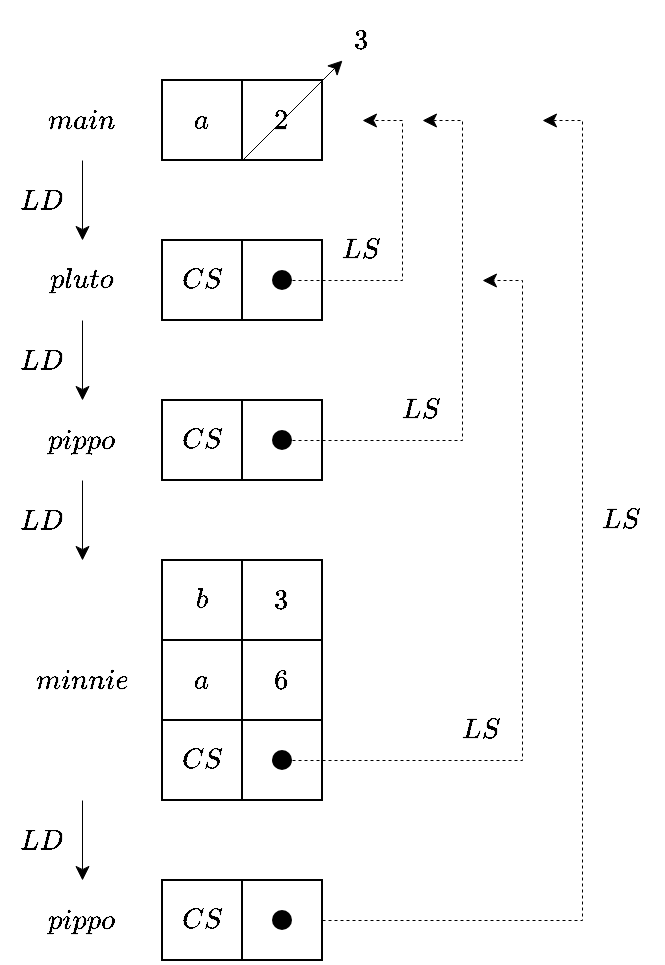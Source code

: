 <mxfile version="20.7.4" type="device"><diagram id="gVGqevTLdEIviv_d7AgR" name="Pagina-1"><mxGraphModel dx="978" dy="599" grid="1" gridSize="10" guides="1" tooltips="1" connect="1" arrows="1" fold="1" page="1" pageScale="1" pageWidth="827" pageHeight="1169" math="1" shadow="0"><root><mxCell id="0"/><mxCell id="1" parent="0"/><mxCell id="8xl2vzsWLnCtORq8DZrs-33" value="" style="rounded=0;whiteSpace=wrap;html=1;" parent="1" vertex="1"><mxGeometry x="120" y="360" width="80" height="40" as="geometry"/></mxCell><mxCell id="8xl2vzsWLnCtORq8DZrs-1" value="" style="rounded=0;whiteSpace=wrap;html=1;" parent="1" vertex="1"><mxGeometry x="120" y="40" width="80" height="40" as="geometry"/></mxCell><mxCell id="8xl2vzsWLnCtORq8DZrs-2" value="" style="endArrow=none;html=1;rounded=0;entryX=0.5;entryY=0;entryDx=0;entryDy=0;exitX=0.5;exitY=1;exitDx=0;exitDy=0;" parent="1" source="8xl2vzsWLnCtORq8DZrs-1" target="8xl2vzsWLnCtORq8DZrs-1" edge="1"><mxGeometry width="50" height="50" relative="1" as="geometry"><mxPoint x="70" y="150" as="sourcePoint"/><mxPoint x="120" y="100" as="targetPoint"/></mxGeometry></mxCell><mxCell id="8xl2vzsWLnCtORq8DZrs-3" value="$$a$$" style="text;html=1;strokeColor=none;fillColor=none;align=center;verticalAlign=middle;whiteSpace=wrap;rounded=0;" parent="1" vertex="1"><mxGeometry x="120" y="40" width="40" height="40" as="geometry"/></mxCell><mxCell id="8xl2vzsWLnCtORq8DZrs-15" style="edgeStyle=orthogonalEdgeStyle;rounded=0;orthogonalLoop=1;jettySize=auto;html=1;entryX=0.5;entryY=0;entryDx=0;entryDy=0;strokeWidth=0.5;" parent="1" source="8xl2vzsWLnCtORq8DZrs-7" target="8xl2vzsWLnCtORq8DZrs-12" edge="1"><mxGeometry relative="1" as="geometry"/></mxCell><mxCell id="8xl2vzsWLnCtORq8DZrs-7" value="$$main$$" style="text;html=1;strokeColor=none;fillColor=none;align=center;verticalAlign=middle;whiteSpace=wrap;rounded=0;" parent="1" vertex="1"><mxGeometry x="40" y="40" width="80" height="40" as="geometry"/></mxCell><mxCell id="8xl2vzsWLnCtORq8DZrs-8" value="" style="rounded=0;whiteSpace=wrap;html=1;" parent="1" vertex="1"><mxGeometry x="120" y="120" width="80" height="40" as="geometry"/></mxCell><mxCell id="8xl2vzsWLnCtORq8DZrs-9" value="" style="endArrow=none;html=1;rounded=0;entryX=0.5;entryY=0;entryDx=0;entryDy=0;exitX=0.5;exitY=1;exitDx=0;exitDy=0;" parent="1" source="8xl2vzsWLnCtORq8DZrs-8" target="8xl2vzsWLnCtORq8DZrs-8" edge="1"><mxGeometry width="50" height="50" relative="1" as="geometry"><mxPoint x="70" y="230" as="sourcePoint"/><mxPoint x="120" y="180" as="targetPoint"/></mxGeometry></mxCell><mxCell id="8xl2vzsWLnCtORq8DZrs-10" value="$$CS$$" style="text;html=1;strokeColor=none;fillColor=none;align=center;verticalAlign=middle;whiteSpace=wrap;rounded=0;" parent="1" vertex="1"><mxGeometry x="120" y="120" width="40" height="40" as="geometry"/></mxCell><mxCell id="8xl2vzsWLnCtORq8DZrs-24" style="edgeStyle=orthogonalEdgeStyle;rounded=0;orthogonalLoop=1;jettySize=auto;html=1;entryX=0.5;entryY=0;entryDx=0;entryDy=0;strokeWidth=0.5;" parent="1" source="8xl2vzsWLnCtORq8DZrs-12" target="8xl2vzsWLnCtORq8DZrs-22" edge="1"><mxGeometry relative="1" as="geometry"/></mxCell><mxCell id="8xl2vzsWLnCtORq8DZrs-12" value="$$pluto$$" style="text;html=1;strokeColor=none;fillColor=none;align=center;verticalAlign=middle;whiteSpace=wrap;rounded=0;" parent="1" vertex="1"><mxGeometry x="40" y="120" width="80" height="40" as="geometry"/></mxCell><mxCell id="8xl2vzsWLnCtORq8DZrs-14" style="edgeStyle=orthogonalEdgeStyle;rounded=0;orthogonalLoop=1;jettySize=auto;html=1;strokeWidth=0.5;dashed=1;" parent="1" source="8xl2vzsWLnCtORq8DZrs-13" edge="1"><mxGeometry relative="1" as="geometry"><mxPoint x="220" y="60" as="targetPoint"/><Array as="points"><mxPoint x="240" y="140"/><mxPoint x="240" y="60"/></Array></mxGeometry></mxCell><mxCell id="8xl2vzsWLnCtORq8DZrs-13" value="" style="shape=ellipse;fillColor=#000000;strokeColor=none;html=1;sketch=0;" parent="1" vertex="1"><mxGeometry x="175" y="135" width="10" height="10" as="geometry"/></mxCell><mxCell id="8xl2vzsWLnCtORq8DZrs-19" value="" style="rounded=0;whiteSpace=wrap;html=1;" parent="1" vertex="1"><mxGeometry x="120" y="200" width="80" height="40" as="geometry"/></mxCell><mxCell id="8xl2vzsWLnCtORq8DZrs-20" value="" style="endArrow=none;html=1;rounded=0;entryX=0.5;entryY=0;entryDx=0;entryDy=0;exitX=0.5;exitY=1;exitDx=0;exitDy=0;" parent="1" source="8xl2vzsWLnCtORq8DZrs-19" target="8xl2vzsWLnCtORq8DZrs-19" edge="1"><mxGeometry width="50" height="50" relative="1" as="geometry"><mxPoint x="70" y="310" as="sourcePoint"/><mxPoint x="120" y="260" as="targetPoint"/></mxGeometry></mxCell><mxCell id="8xl2vzsWLnCtORq8DZrs-21" value="$$CS$$" style="text;html=1;strokeColor=none;fillColor=none;align=center;verticalAlign=middle;whiteSpace=wrap;rounded=0;" parent="1" vertex="1"><mxGeometry x="120" y="200" width="40" height="40" as="geometry"/></mxCell><mxCell id="8xl2vzsWLnCtORq8DZrs-32" value="" style="edgeStyle=orthogonalEdgeStyle;rounded=0;orthogonalLoop=1;jettySize=auto;html=1;strokeWidth=0.5;" parent="1" source="8xl2vzsWLnCtORq8DZrs-22" target="8xl2vzsWLnCtORq8DZrs-30" edge="1"><mxGeometry relative="1" as="geometry"/></mxCell><mxCell id="8xl2vzsWLnCtORq8DZrs-22" value="$$pippo$$" style="text;html=1;strokeColor=none;fillColor=none;align=center;verticalAlign=middle;whiteSpace=wrap;rounded=0;" parent="1" vertex="1"><mxGeometry x="40" y="200" width="80" height="40" as="geometry"/></mxCell><mxCell id="8xl2vzsWLnCtORq8DZrs-25" style="edgeStyle=orthogonalEdgeStyle;rounded=0;orthogonalLoop=1;jettySize=auto;html=1;strokeWidth=0.5;dashed=1;" parent="1" source="8xl2vzsWLnCtORq8DZrs-23" edge="1"><mxGeometry relative="1" as="geometry"><mxPoint x="250" y="60" as="targetPoint"/><Array as="points"><mxPoint x="270" y="220"/><mxPoint x="270" y="60"/></Array></mxGeometry></mxCell><mxCell id="8xl2vzsWLnCtORq8DZrs-23" value="" style="shape=ellipse;fillColor=#000000;strokeColor=none;html=1;sketch=0;" parent="1" vertex="1"><mxGeometry x="175" y="215" width="10" height="10" as="geometry"/></mxCell><mxCell id="8xl2vzsWLnCtORq8DZrs-26" value="$$2$$" style="text;html=1;strokeColor=none;fillColor=none;align=center;verticalAlign=middle;whiteSpace=wrap;rounded=0;" parent="1" vertex="1"><mxGeometry x="160" y="40" width="40" height="40" as="geometry"/></mxCell><mxCell id="8xl2vzsWLnCtORq8DZrs-27" value="" style="rounded=0;whiteSpace=wrap;html=1;" parent="1" vertex="1"><mxGeometry x="120" y="320" width="80" height="40" as="geometry"/></mxCell><mxCell id="8xl2vzsWLnCtORq8DZrs-28" value="" style="endArrow=none;html=1;rounded=0;entryX=0.5;entryY=0;entryDx=0;entryDy=0;exitX=0.5;exitY=1;exitDx=0;exitDy=0;" parent="1" source="8xl2vzsWLnCtORq8DZrs-27" target="8xl2vzsWLnCtORq8DZrs-27" edge="1"><mxGeometry width="50" height="50" relative="1" as="geometry"><mxPoint x="70" y="430" as="sourcePoint"/><mxPoint x="120" y="380" as="targetPoint"/></mxGeometry></mxCell><mxCell id="8xl2vzsWLnCtORq8DZrs-29" value="$$CS$$" style="text;html=1;strokeColor=none;fillColor=none;align=center;verticalAlign=middle;whiteSpace=wrap;rounded=0;" parent="1" vertex="1"><mxGeometry x="120" y="360" width="40" height="40" as="geometry"/></mxCell><mxCell id="8xl2vzsWLnCtORq8DZrs-61" style="edgeStyle=orthogonalEdgeStyle;rounded=0;orthogonalLoop=1;jettySize=auto;html=1;entryX=0.5;entryY=0;entryDx=0;entryDy=0;strokeWidth=0.5;" parent="1" source="8xl2vzsWLnCtORq8DZrs-30" target="8xl2vzsWLnCtORq8DZrs-59" edge="1"><mxGeometry relative="1" as="geometry"/></mxCell><mxCell id="8xl2vzsWLnCtORq8DZrs-30" value="$$minnie$$" style="text;html=1;strokeColor=none;fillColor=none;align=center;verticalAlign=middle;whiteSpace=wrap;rounded=0;" parent="1" vertex="1"><mxGeometry x="40" y="280" width="80" height="120" as="geometry"/></mxCell><mxCell id="8xl2vzsWLnCtORq8DZrs-38" style="edgeStyle=orthogonalEdgeStyle;rounded=0;orthogonalLoop=1;jettySize=auto;html=1;strokeWidth=0.5;dashed=1;" parent="1" source="8xl2vzsWLnCtORq8DZrs-31" edge="1"><mxGeometry relative="1" as="geometry"><mxPoint x="280" y="140" as="targetPoint"/><Array as="points"><mxPoint x="300" y="380"/><mxPoint x="300" y="140"/><mxPoint x="280" y="140"/></Array></mxGeometry></mxCell><mxCell id="8xl2vzsWLnCtORq8DZrs-31" value="" style="shape=ellipse;fillColor=#000000;strokeColor=none;html=1;sketch=0;" parent="1" vertex="1"><mxGeometry x="175" y="375" width="10" height="10" as="geometry"/></mxCell><mxCell id="8xl2vzsWLnCtORq8DZrs-35" value="" style="endArrow=none;html=1;rounded=0;entryX=0.5;entryY=0;entryDx=0;entryDy=0;exitX=0.5;exitY=1;exitDx=0;exitDy=0;" parent="1" edge="1"><mxGeometry width="50" height="50" relative="1" as="geometry"><mxPoint x="160" y="400" as="sourcePoint"/><mxPoint x="160" y="360" as="targetPoint"/></mxGeometry></mxCell><mxCell id="8xl2vzsWLnCtORq8DZrs-36" value="$$a$$" style="text;html=1;strokeColor=none;fillColor=none;align=center;verticalAlign=middle;whiteSpace=wrap;rounded=0;" parent="1" vertex="1"><mxGeometry x="120" y="320" width="40" height="40" as="geometry"/></mxCell><mxCell id="8xl2vzsWLnCtORq8DZrs-37" value="$$6$$" style="text;html=1;strokeColor=none;fillColor=none;align=center;verticalAlign=middle;whiteSpace=wrap;rounded=0;" parent="1" vertex="1"><mxGeometry x="160" y="320" width="40" height="40" as="geometry"/></mxCell><mxCell id="8xl2vzsWLnCtORq8DZrs-39" value="" style="rounded=0;whiteSpace=wrap;html=1;" parent="1" vertex="1"><mxGeometry x="120" y="280" width="80" height="40" as="geometry"/></mxCell><mxCell id="8xl2vzsWLnCtORq8DZrs-40" value="" style="endArrow=none;html=1;rounded=0;entryX=0.5;entryY=0;entryDx=0;entryDy=0;exitX=0.5;exitY=1;exitDx=0;exitDy=0;" parent="1" source="8xl2vzsWLnCtORq8DZrs-39" target="8xl2vzsWLnCtORq8DZrs-39" edge="1"><mxGeometry width="50" height="50" relative="1" as="geometry"><mxPoint x="70" y="390" as="sourcePoint"/><mxPoint x="120" y="340" as="targetPoint"/></mxGeometry></mxCell><mxCell id="8xl2vzsWLnCtORq8DZrs-41" value="$$b$$" style="text;html=1;strokeColor=none;fillColor=none;align=center;verticalAlign=middle;whiteSpace=wrap;rounded=0;" parent="1" vertex="1"><mxGeometry x="120" y="280" width="40" height="40" as="geometry"/></mxCell><mxCell id="8xl2vzsWLnCtORq8DZrs-42" value="$$3$$" style="text;html=1;strokeColor=none;fillColor=none;align=center;verticalAlign=middle;whiteSpace=wrap;rounded=0;" parent="1" vertex="1"><mxGeometry x="160" y="280" width="40" height="40" as="geometry"/></mxCell><mxCell id="8xl2vzsWLnCtORq8DZrs-62" style="edgeStyle=orthogonalEdgeStyle;rounded=0;orthogonalLoop=1;jettySize=auto;html=1;strokeWidth=0.5;dashed=1;" parent="1" source="8xl2vzsWLnCtORq8DZrs-56" edge="1"><mxGeometry relative="1" as="geometry"><mxPoint x="310" y="60" as="targetPoint"/><Array as="points"><mxPoint x="330" y="460"/><mxPoint x="330" y="60"/></Array></mxGeometry></mxCell><mxCell id="8xl2vzsWLnCtORq8DZrs-56" value="" style="rounded=0;whiteSpace=wrap;html=1;" parent="1" vertex="1"><mxGeometry x="120" y="440" width="80" height="40" as="geometry"/></mxCell><mxCell id="8xl2vzsWLnCtORq8DZrs-57" value="" style="endArrow=none;html=1;rounded=0;entryX=0.5;entryY=0;entryDx=0;entryDy=0;exitX=0.5;exitY=1;exitDx=0;exitDy=0;" parent="1" source="8xl2vzsWLnCtORq8DZrs-56" target="8xl2vzsWLnCtORq8DZrs-56" edge="1"><mxGeometry width="50" height="50" relative="1" as="geometry"><mxPoint x="70" y="550" as="sourcePoint"/><mxPoint x="120" y="500" as="targetPoint"/></mxGeometry></mxCell><mxCell id="8xl2vzsWLnCtORq8DZrs-58" value="$$CS$$" style="text;html=1;strokeColor=none;fillColor=none;align=center;verticalAlign=middle;whiteSpace=wrap;rounded=0;" parent="1" vertex="1"><mxGeometry x="120" y="440" width="40" height="40" as="geometry"/></mxCell><mxCell id="8xl2vzsWLnCtORq8DZrs-59" value="$$pippo$$" style="text;html=1;strokeColor=none;fillColor=none;align=center;verticalAlign=middle;whiteSpace=wrap;rounded=0;" parent="1" vertex="1"><mxGeometry x="40" y="440" width="80" height="40" as="geometry"/></mxCell><mxCell id="8xl2vzsWLnCtORq8DZrs-60" value="" style="shape=ellipse;fillColor=#000000;strokeColor=none;html=1;sketch=0;" parent="1" vertex="1"><mxGeometry x="175" y="455" width="10" height="10" as="geometry"/></mxCell><mxCell id="8xl2vzsWLnCtORq8DZrs-63" value="" style="endArrow=classic;html=1;rounded=0;strokeWidth=0.5;" parent="1" edge="1"><mxGeometry width="50" height="50" relative="1" as="geometry"><mxPoint x="160" y="80" as="sourcePoint"/><mxPoint x="210" y="30" as="targetPoint"/></mxGeometry></mxCell><mxCell id="8xl2vzsWLnCtORq8DZrs-64" value="$$3$$" style="text;html=1;strokeColor=none;fillColor=none;align=center;verticalAlign=middle;whiteSpace=wrap;rounded=0;" parent="1" vertex="1"><mxGeometry x="200" width="40" height="40" as="geometry"/></mxCell><mxCell id="0b_CPFBe_KZC2NuYnOFP-1" value="$$LS$$" style="text;html=1;strokeColor=none;fillColor=none;align=center;verticalAlign=middle;whiteSpace=wrap;rounded=0;" vertex="1" parent="1"><mxGeometry x="330" y="240" width="40" height="40" as="geometry"/></mxCell><mxCell id="0b_CPFBe_KZC2NuYnOFP-2" value="$$LS$$" style="text;html=1;strokeColor=none;fillColor=none;align=center;verticalAlign=middle;whiteSpace=wrap;rounded=0;" vertex="1" parent="1"><mxGeometry x="260" y="345" width="40" height="40" as="geometry"/></mxCell><mxCell id="0b_CPFBe_KZC2NuYnOFP-3" value="$$LS$$" style="text;html=1;strokeColor=none;fillColor=none;align=center;verticalAlign=middle;whiteSpace=wrap;rounded=0;" vertex="1" parent="1"><mxGeometry x="230" y="185" width="40" height="40" as="geometry"/></mxCell><mxCell id="0b_CPFBe_KZC2NuYnOFP-4" value="$$LS$$" style="text;html=1;strokeColor=none;fillColor=none;align=center;verticalAlign=middle;whiteSpace=wrap;rounded=0;" vertex="1" parent="1"><mxGeometry x="200" y="105" width="40" height="40" as="geometry"/></mxCell><mxCell id="0b_CPFBe_KZC2NuYnOFP-5" value="$$LD$$" style="text;html=1;strokeColor=none;fillColor=none;align=center;verticalAlign=middle;whiteSpace=wrap;rounded=0;" vertex="1" parent="1"><mxGeometry x="40" y="80" width="40" height="40" as="geometry"/></mxCell><mxCell id="0b_CPFBe_KZC2NuYnOFP-6" value="$$LD$$" style="text;html=1;strokeColor=none;fillColor=none;align=center;verticalAlign=middle;whiteSpace=wrap;rounded=0;" vertex="1" parent="1"><mxGeometry x="40" y="160" width="40" height="40" as="geometry"/></mxCell><mxCell id="0b_CPFBe_KZC2NuYnOFP-7" value="$$LD$$" style="text;html=1;strokeColor=none;fillColor=none;align=center;verticalAlign=middle;whiteSpace=wrap;rounded=0;" vertex="1" parent="1"><mxGeometry x="40" y="240" width="40" height="40" as="geometry"/></mxCell><mxCell id="0b_CPFBe_KZC2NuYnOFP-8" value="$$LD$$" style="text;html=1;strokeColor=none;fillColor=none;align=center;verticalAlign=middle;whiteSpace=wrap;rounded=0;" vertex="1" parent="1"><mxGeometry x="40" y="400" width="40" height="40" as="geometry"/></mxCell></root></mxGraphModel></diagram></mxfile>